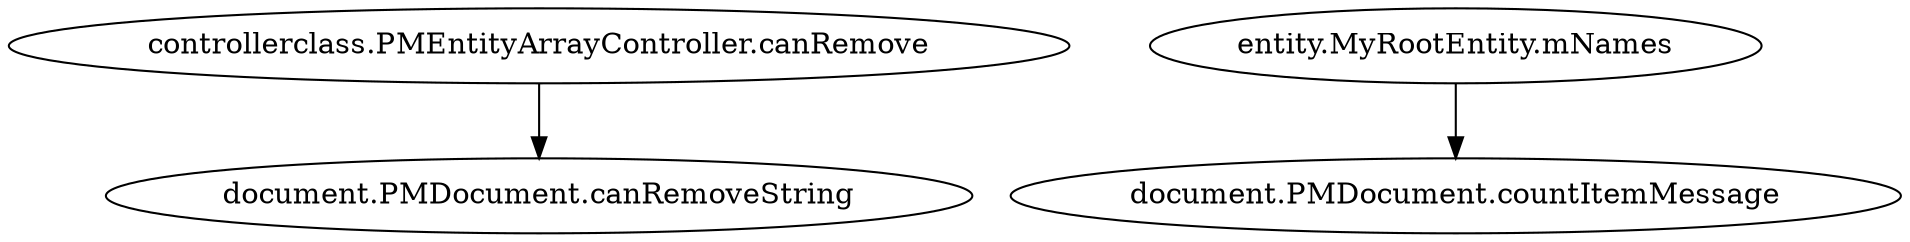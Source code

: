 digraph G {
  "controllerclass.PMEntityArrayController.canRemove" -> "document.PMDocument.canRemoveString" ;
  "entity.MyRootEntity.mNames" -> "document.PMDocument.countItemMessage" ;
}

